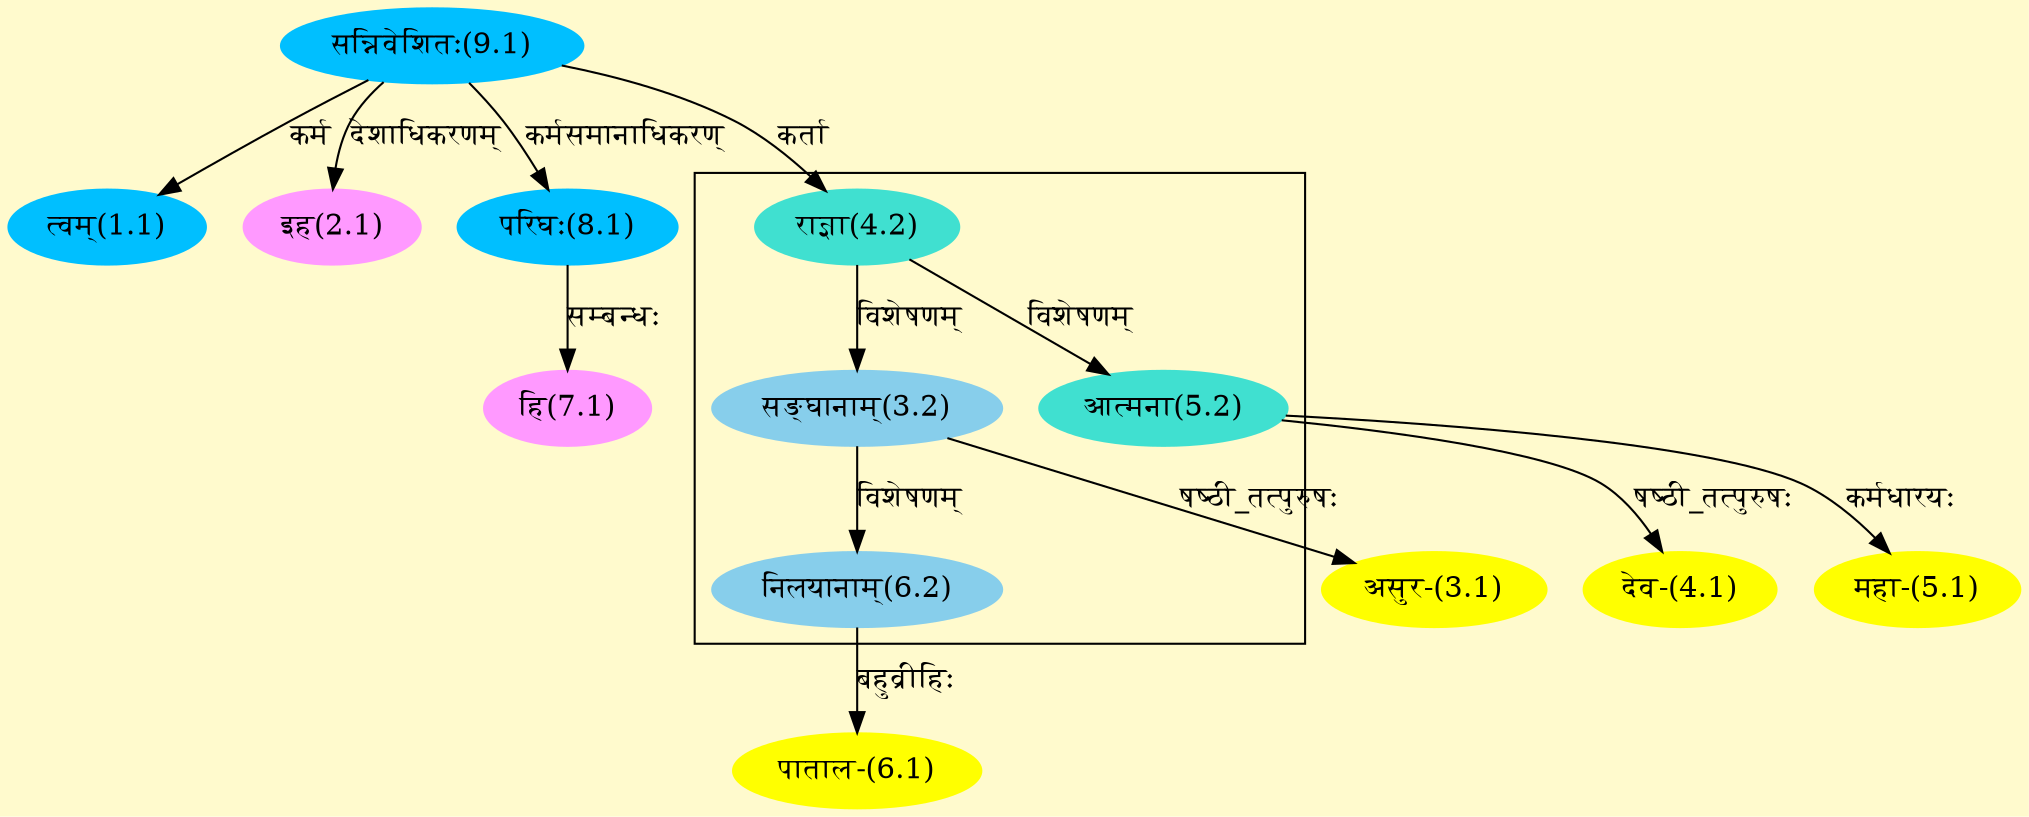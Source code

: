 digraph G{
rankdir=BT;
 compound=true;
 bgcolor="lemonchiffon1";

subgraph cluster_1{
Node3_2 [style=filled, color="#87CEEB" label = "सङ्घानाम्(3.2)"]
Node4_2 [style=filled, color="#40E0D0" label = "राज्ञा(4.2)"]
Node5_2 [style=filled, color="#40E0D0" label = "आत्मना(5.2)"]
Node6_2 [style=filled, color="#87CEEB" label = "निलयानाम्(6.2)"]

}
Node1_1 [style=filled, color="#00BFFF" label = "त्वम्(1.1)"]
Node9_1 [style=filled, color="#00BFFF" label = "सन्निवेशितः(9.1)"]
Node2_1 [style=filled, color="#FF99FF" label = "इह(2.1)"]
Node3_1 [style=filled, color="#FFFF00" label = "असुर-(3.1)"]
Node3_2 [style=filled, color="#87CEEB" label = "सङ्घानाम्(3.2)"]
Node4_1 [style=filled, color="#FFFF00" label = "देव-(4.1)"]
Node5_2 [style=filled, color="#40E0D0" label = "आत्मना(5.2)"]
Node4_2 [style=filled, color="#40E0D0" label = "राज्ञा(4.2)"]
Node5_1 [style=filled, color="#FFFF00" label = "महा-(5.1)"]
Node6_1 [style=filled, color="#FFFF00" label = "पाताल-(6.1)"]
Node6_2 [style=filled, color="#87CEEB" label = "निलयानाम्(6.2)"]
Node7_1 [style=filled, color="#FF99FF" label = "हि(7.1)"]
Node8_1 [style=filled, color="#00BFFF" label = "परिघः(8.1)"]
/* Start of Relations section */

Node1_1 -> Node9_1 [  label="कर्म"  dir="back" ]
Node2_1 -> Node9_1 [  label="देशाधिकरणम्"  dir="back" ]
Node3_1 -> Node3_2 [  label="षष्ठी_तत्पुरुषः"  dir="back" ]
Node3_2 -> Node4_2 [  label="विशेषणम्"  dir="back" ]
Node4_1 -> Node5_2 [  label="षष्ठी_तत्पुरुषः"  dir="back" ]
Node4_2 -> Node9_1 [  label="कर्ता"  dir="back" ]
Node5_1 -> Node5_2 [  label="कर्मधारयः"  dir="back" ]
Node5_2 -> Node4_2 [  label="विशेषणम्"  dir="back" ]
Node6_1 -> Node6_2 [  label="बहुव्रीहिः"  dir="back" ]
Node6_2 -> Node3_2 [  label="विशेषणम्"  dir="back" ]
Node7_1 -> Node8_1 [  label="सम्बन्धः"  dir="back" ]
Node8_1 -> Node9_1 [  label="कर्मसमानाधिकरण्"  dir="back" ]
}
